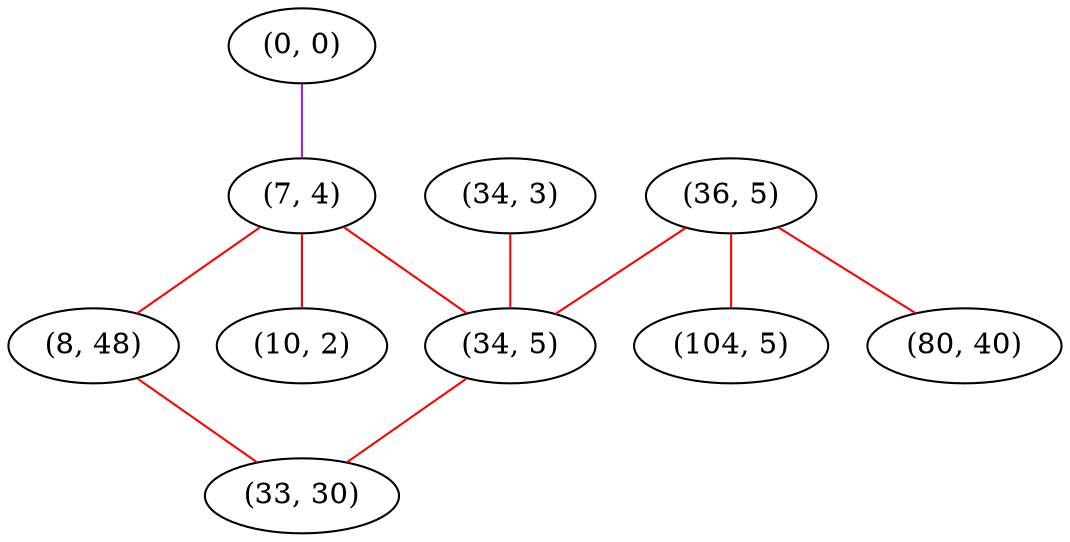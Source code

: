 graph "" {
"(0, 0)";
"(36, 5)";
"(104, 5)";
"(80, 40)";
"(7, 4)";
"(34, 3)";
"(34, 5)";
"(8, 48)";
"(33, 30)";
"(10, 2)";
"(0, 0)" -- "(7, 4)"  [color=purple, key=0, weight=4];
"(36, 5)" -- "(34, 5)"  [color=red, key=0, weight=1];
"(36, 5)" -- "(80, 40)"  [color=red, key=0, weight=1];
"(36, 5)" -- "(104, 5)"  [color=red, key=0, weight=1];
"(7, 4)" -- "(34, 5)"  [color=red, key=0, weight=1];
"(7, 4)" -- "(8, 48)"  [color=red, key=0, weight=1];
"(7, 4)" -- "(10, 2)"  [color=red, key=0, weight=1];
"(34, 3)" -- "(34, 5)"  [color=red, key=0, weight=1];
"(34, 5)" -- "(33, 30)"  [color=red, key=0, weight=1];
"(8, 48)" -- "(33, 30)"  [color=red, key=0, weight=1];
}
